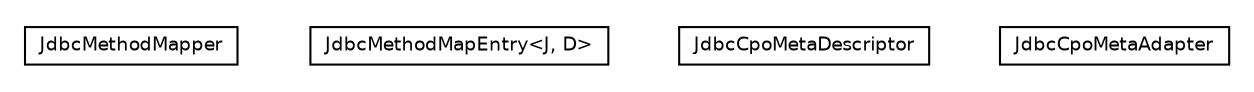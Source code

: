 #!/usr/local/bin/dot
#
# Class diagram 
# Generated by UmlGraph version 4.6 (http://www.spinellis.gr/sw/umlgraph)
#

digraph G {
	edge [fontname="Helvetica",fontsize=10,labelfontname="Helvetica",labelfontsize=10];
	node [fontname="Helvetica",fontsize=10,shape=plaintext];
	// org.synchronoss.cpo.jdbc.meta.JdbcMethodMapper
	c4239 [label=<<table border="0" cellborder="1" cellspacing="0" cellpadding="2" port="p" href="./JdbcMethodMapper.html">
		<tr><td><table border="0" cellspacing="0" cellpadding="1">
			<tr><td> JdbcMethodMapper </td></tr>
		</table></td></tr>
		</table>>, fontname="Helvetica", fontcolor="black", fontsize=9.0];
	// org.synchronoss.cpo.jdbc.meta.JdbcMethodMapEntry<J, D>
	c4240 [label=<<table border="0" cellborder="1" cellspacing="0" cellpadding="2" port="p" href="./JdbcMethodMapEntry.html">
		<tr><td><table border="0" cellspacing="0" cellpadding="1">
			<tr><td> JdbcMethodMapEntry&lt;J, D&gt; </td></tr>
		</table></td></tr>
		</table>>, fontname="Helvetica", fontcolor="black", fontsize=9.0];
	// org.synchronoss.cpo.jdbc.meta.JdbcCpoMetaDescriptor
	c4241 [label=<<table border="0" cellborder="1" cellspacing="0" cellpadding="2" port="p" href="./JdbcCpoMetaDescriptor.html">
		<tr><td><table border="0" cellspacing="0" cellpadding="1">
			<tr><td> JdbcCpoMetaDescriptor </td></tr>
		</table></td></tr>
		</table>>, fontname="Helvetica", fontcolor="black", fontsize=9.0];
	// org.synchronoss.cpo.jdbc.meta.JdbcCpoMetaAdapter
	c4242 [label=<<table border="0" cellborder="1" cellspacing="0" cellpadding="2" port="p" href="./JdbcCpoMetaAdapter.html">
		<tr><td><table border="0" cellspacing="0" cellpadding="1">
			<tr><td> JdbcCpoMetaAdapter </td></tr>
		</table></td></tr>
		</table>>, fontname="Helvetica", fontcolor="black", fontsize=9.0];
}

